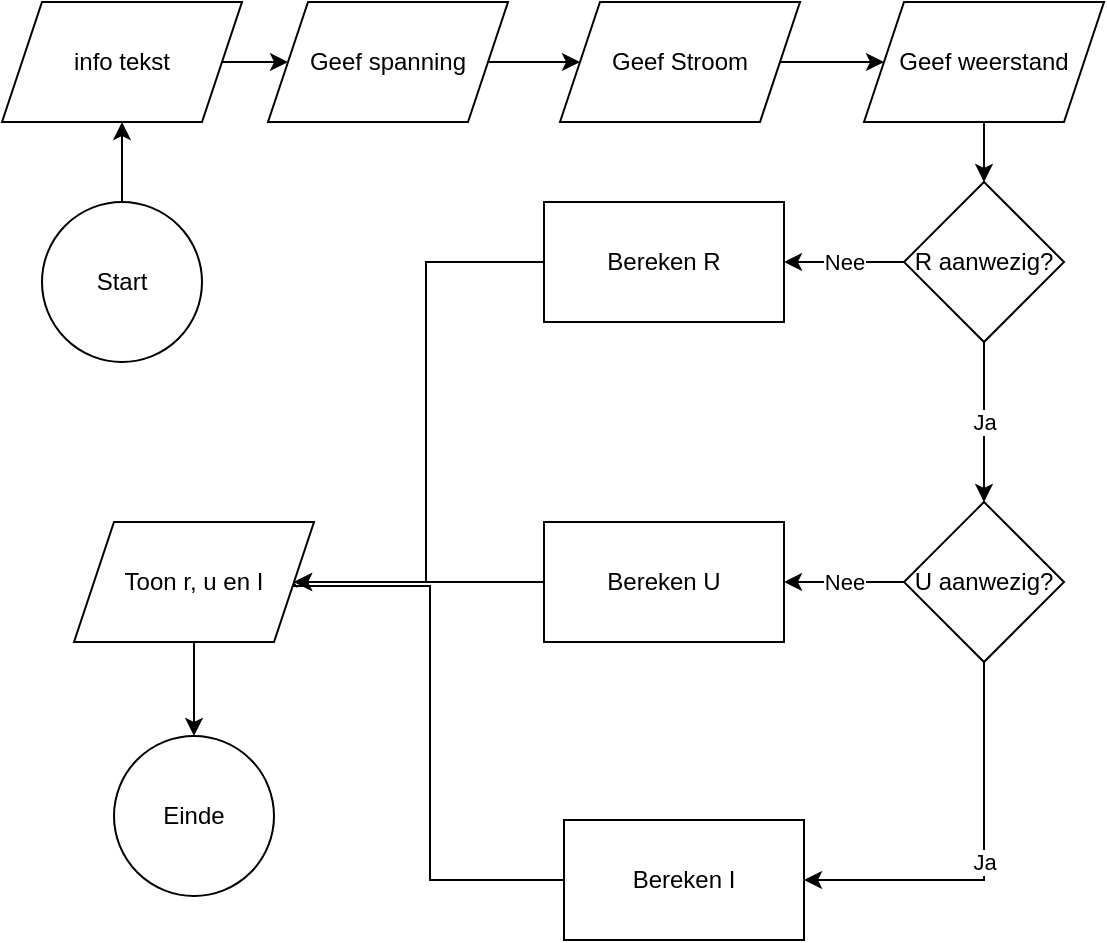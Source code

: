 <mxfile version="17.4.2" type="device"><diagram id="gsGbAvxMkdM2xFiAYTeK" name="Pagina-1"><mxGraphModel dx="1346" dy="822" grid="0" gridSize="10" guides="1" tooltips="1" connect="1" arrows="1" fold="1" page="1" pageScale="1" pageWidth="827" pageHeight="1169" math="0" shadow="0"><root><mxCell id="0"/><mxCell id="1" parent="0"/><mxCell id="txk6yijthyAYYMhZV4u_-25" value="" style="edgeStyle=orthogonalEdgeStyle;rounded=0;orthogonalLoop=1;jettySize=auto;html=1;" parent="1" source="txk6yijthyAYYMhZV4u_-1" target="txk6yijthyAYYMhZV4u_-24" edge="1"><mxGeometry relative="1" as="geometry"/></mxCell><mxCell id="txk6yijthyAYYMhZV4u_-1" value="Start" style="ellipse;whiteSpace=wrap;html=1;aspect=fixed;" parent="1" vertex="1"><mxGeometry x="50" y="145" width="80" height="80" as="geometry"/></mxCell><mxCell id="txk6yijthyAYYMhZV4u_-5" value="" style="edgeStyle=orthogonalEdgeStyle;rounded=0;orthogonalLoop=1;jettySize=auto;html=1;" parent="1" source="txk6yijthyAYYMhZV4u_-2" target="txk6yijthyAYYMhZV4u_-4" edge="1"><mxGeometry relative="1" as="geometry"/></mxCell><mxCell id="txk6yijthyAYYMhZV4u_-2" value="Geef spanning" style="shape=parallelogram;perimeter=parallelogramPerimeter;whiteSpace=wrap;html=1;fixedSize=1;" parent="1" vertex="1"><mxGeometry x="163" y="45" width="120" height="60" as="geometry"/></mxCell><mxCell id="txk6yijthyAYYMhZV4u_-7" value="" style="edgeStyle=orthogonalEdgeStyle;rounded=0;orthogonalLoop=1;jettySize=auto;html=1;" parent="1" source="txk6yijthyAYYMhZV4u_-4" target="txk6yijthyAYYMhZV4u_-6" edge="1"><mxGeometry relative="1" as="geometry"/></mxCell><mxCell id="txk6yijthyAYYMhZV4u_-4" value="Geef Stroom" style="shape=parallelogram;perimeter=parallelogramPerimeter;whiteSpace=wrap;html=1;fixedSize=1;" parent="1" vertex="1"><mxGeometry x="309" y="45" width="120" height="60" as="geometry"/></mxCell><mxCell id="txk6yijthyAYYMhZV4u_-9" value="" style="edgeStyle=orthogonalEdgeStyle;rounded=0;orthogonalLoop=1;jettySize=auto;html=1;" parent="1" source="txk6yijthyAYYMhZV4u_-6" target="txk6yijthyAYYMhZV4u_-8" edge="1"><mxGeometry relative="1" as="geometry"/></mxCell><mxCell id="txk6yijthyAYYMhZV4u_-6" value="Geef weerstand" style="shape=parallelogram;perimeter=parallelogramPerimeter;whiteSpace=wrap;html=1;fixedSize=1;" parent="1" vertex="1"><mxGeometry x="461" y="45" width="120" height="60" as="geometry"/></mxCell><mxCell id="txk6yijthyAYYMhZV4u_-11" value="Nee" style="edgeStyle=orthogonalEdgeStyle;rounded=0;orthogonalLoop=1;jettySize=auto;html=1;" parent="1" source="txk6yijthyAYYMhZV4u_-8" target="txk6yijthyAYYMhZV4u_-10" edge="1"><mxGeometry relative="1" as="geometry"/></mxCell><mxCell id="txk6yijthyAYYMhZV4u_-13" value="Ja" style="edgeStyle=orthogonalEdgeStyle;rounded=0;orthogonalLoop=1;jettySize=auto;html=1;" parent="1" source="txk6yijthyAYYMhZV4u_-8" target="txk6yijthyAYYMhZV4u_-12" edge="1"><mxGeometry relative="1" as="geometry"/></mxCell><mxCell id="txk6yijthyAYYMhZV4u_-8" value="R aanwezig?" style="rhombus;whiteSpace=wrap;html=1;" parent="1" vertex="1"><mxGeometry x="481" y="135" width="80" height="80" as="geometry"/></mxCell><mxCell id="txk6yijthyAYYMhZV4u_-19" style="edgeStyle=orthogonalEdgeStyle;rounded=0;orthogonalLoop=1;jettySize=auto;html=1;entryX=1;entryY=0.5;entryDx=0;entryDy=0;" parent="1" source="txk6yijthyAYYMhZV4u_-10" target="txk6yijthyAYYMhZV4u_-18" edge="1"><mxGeometry relative="1" as="geometry"><Array as="points"><mxPoint x="242" y="175"/><mxPoint x="242" y="335"/></Array></mxGeometry></mxCell><mxCell id="txk6yijthyAYYMhZV4u_-10" value="Bereken R" style="whiteSpace=wrap;html=1;" parent="1" vertex="1"><mxGeometry x="301" y="145" width="120" height="60" as="geometry"/></mxCell><mxCell id="txk6yijthyAYYMhZV4u_-15" value="Nee" style="edgeStyle=orthogonalEdgeStyle;rounded=0;orthogonalLoop=1;jettySize=auto;html=1;" parent="1" source="txk6yijthyAYYMhZV4u_-12" target="txk6yijthyAYYMhZV4u_-14" edge="1"><mxGeometry relative="1" as="geometry"/></mxCell><mxCell id="txk6yijthyAYYMhZV4u_-17" value="Ja" style="edgeStyle=orthogonalEdgeStyle;rounded=0;orthogonalLoop=1;jettySize=auto;html=1;" parent="1" source="txk6yijthyAYYMhZV4u_-12" target="txk6yijthyAYYMhZV4u_-16" edge="1"><mxGeometry relative="1" as="geometry"><Array as="points"><mxPoint x="521" y="484"/></Array></mxGeometry></mxCell><mxCell id="txk6yijthyAYYMhZV4u_-12" value="U aanwezig?" style="rhombus;whiteSpace=wrap;html=1;" parent="1" vertex="1"><mxGeometry x="481" y="295" width="80" height="80" as="geometry"/></mxCell><mxCell id="txk6yijthyAYYMhZV4u_-21" style="edgeStyle=orthogonalEdgeStyle;rounded=0;orthogonalLoop=1;jettySize=auto;html=1;entryX=1;entryY=0.5;entryDx=0;entryDy=0;" parent="1" source="txk6yijthyAYYMhZV4u_-14" target="txk6yijthyAYYMhZV4u_-18" edge="1"><mxGeometry relative="1" as="geometry"/></mxCell><mxCell id="txk6yijthyAYYMhZV4u_-14" value="Bereken U" style="whiteSpace=wrap;html=1;" parent="1" vertex="1"><mxGeometry x="301" y="305" width="120" height="60" as="geometry"/></mxCell><mxCell id="txk6yijthyAYYMhZV4u_-20" style="edgeStyle=orthogonalEdgeStyle;rounded=0;orthogonalLoop=1;jettySize=auto;html=1;" parent="1" source="txk6yijthyAYYMhZV4u_-16" edge="1"><mxGeometry relative="1" as="geometry"><mxPoint x="173.2" y="328.8" as="targetPoint"/><Array as="points"><mxPoint x="244" y="484"/><mxPoint x="244" y="337"/><mxPoint x="173" y="337"/></Array></mxGeometry></mxCell><mxCell id="txk6yijthyAYYMhZV4u_-16" value="Bereken I" style="whiteSpace=wrap;html=1;" parent="1" vertex="1"><mxGeometry x="311" y="454" width="120" height="60" as="geometry"/></mxCell><mxCell id="txk6yijthyAYYMhZV4u_-23" value="" style="edgeStyle=orthogonalEdgeStyle;rounded=0;orthogonalLoop=1;jettySize=auto;html=1;" parent="1" source="txk6yijthyAYYMhZV4u_-18" target="txk6yijthyAYYMhZV4u_-22" edge="1"><mxGeometry relative="1" as="geometry"/></mxCell><mxCell id="txk6yijthyAYYMhZV4u_-18" value="Toon r, u en I" style="shape=parallelogram;perimeter=parallelogramPerimeter;whiteSpace=wrap;html=1;fixedSize=1;" parent="1" vertex="1"><mxGeometry x="66" y="305" width="120" height="60" as="geometry"/></mxCell><mxCell id="txk6yijthyAYYMhZV4u_-22" value="Einde" style="ellipse;whiteSpace=wrap;html=1;aspect=fixed;" parent="1" vertex="1"><mxGeometry x="86" y="412" width="80" height="80" as="geometry"/></mxCell><mxCell id="txk6yijthyAYYMhZV4u_-26" value="" style="edgeStyle=orthogonalEdgeStyle;rounded=0;orthogonalLoop=1;jettySize=auto;html=1;" parent="1" source="txk6yijthyAYYMhZV4u_-24" target="txk6yijthyAYYMhZV4u_-2" edge="1"><mxGeometry relative="1" as="geometry"/></mxCell><mxCell id="txk6yijthyAYYMhZV4u_-24" value="info tekst" style="shape=parallelogram;perimeter=parallelogramPerimeter;whiteSpace=wrap;html=1;fixedSize=1;" parent="1" vertex="1"><mxGeometry x="30" y="45" width="120" height="60" as="geometry"/></mxCell></root></mxGraphModel></diagram></mxfile>